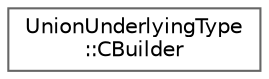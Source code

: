 digraph "Graphical Class Hierarchy"
{
 // LATEX_PDF_SIZE
  bgcolor="transparent";
  edge [fontname=Helvetica,fontsize=10,labelfontname=Helvetica,labelfontsize=10];
  node [fontname=Helvetica,fontsize=10,shape=box,height=0.2,width=0.4];
  rankdir="LR";
  Node0 [id="Node000000",label="UnionUnderlyingType\l::CBuilder",height=0.2,width=0.4,color="grey40", fillcolor="white", style="filled",URL="$structUnionUnderlyingType_1_1CBuilder.html",tooltip=" "];
}
